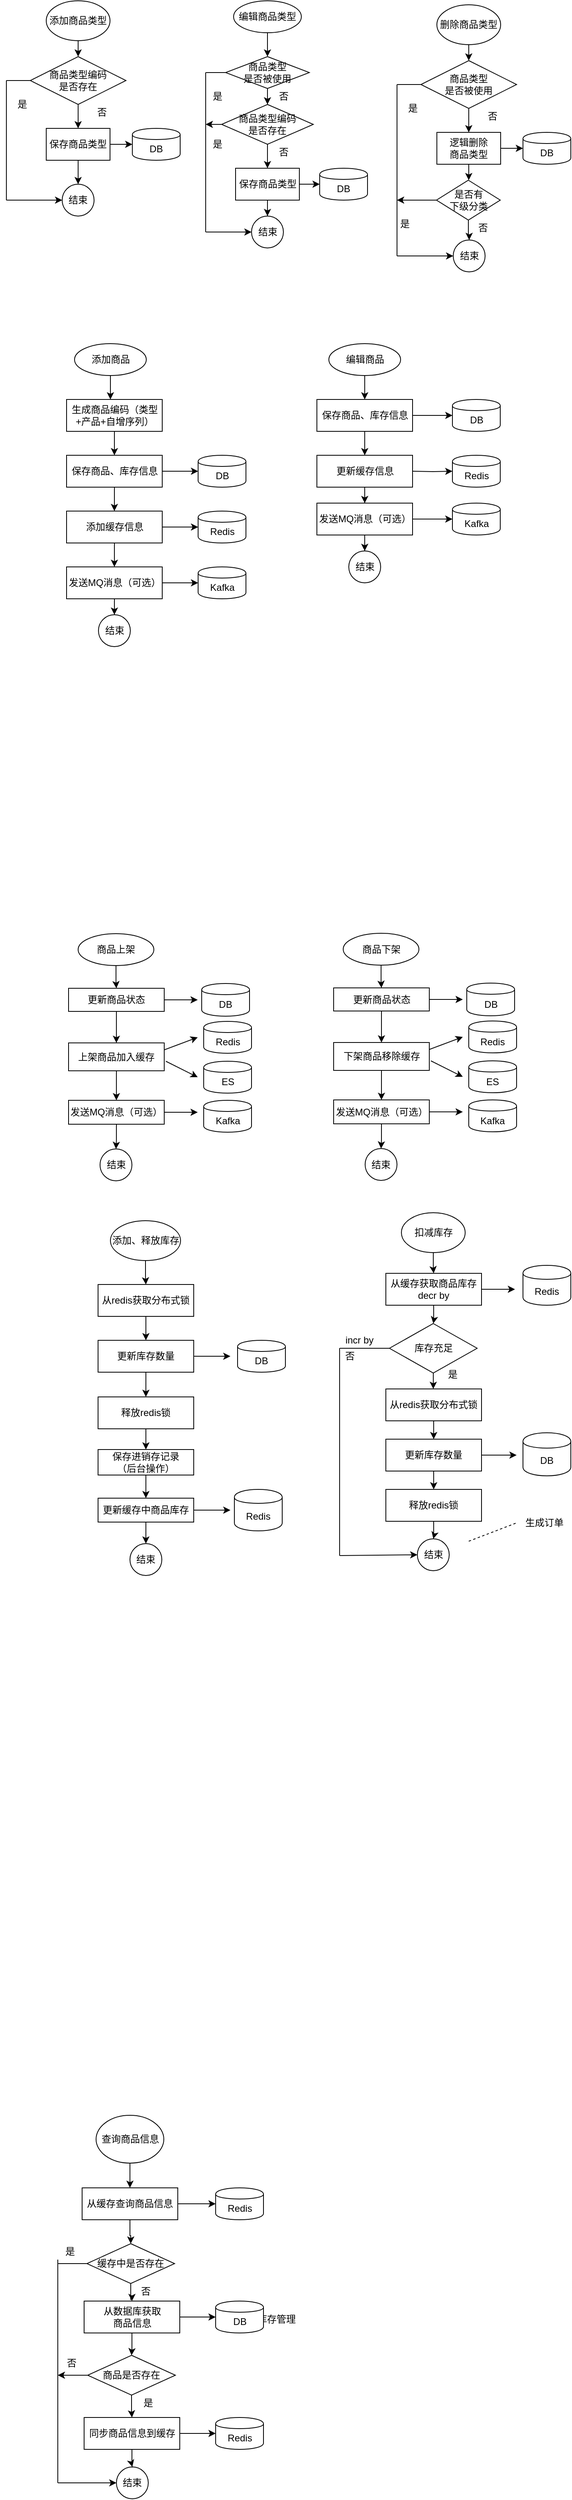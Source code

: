 <mxfile version="12.4.3" type="github" pages="1">
  <diagram id="3cYB_InZ-CpuRBHMG3al" name="Page-1">
    <mxGraphModel dx="1550" dy="787" grid="1" gridSize="10" guides="1" tooltips="1" connect="1" arrows="1" fold="1" page="1" pageScale="1" pageWidth="827" pageHeight="1169" math="0" shadow="0">
      <root>
        <mxCell id="0"/>
        <mxCell id="1" parent="0"/>
        <mxCell id="PQt3_hAn9UpPP6wbzQMd-11" style="edgeStyle=orthogonalEdgeStyle;rounded=0;orthogonalLoop=1;jettySize=auto;html=1;exitX=0.5;exitY=1;exitDx=0;exitDy=0;entryX=0.5;entryY=0;entryDx=0;entryDy=0;" parent="1" edge="1">
          <mxGeometry relative="1" as="geometry">
            <mxPoint x="150.5" y="500" as="sourcePoint"/>
            <mxPoint x="150.5" y="530" as="targetPoint"/>
          </mxGeometry>
        </mxCell>
        <mxCell id="PQt3_hAn9UpPP6wbzQMd-4" value="添加商品" style="ellipse;whiteSpace=wrap;html=1;" parent="1" vertex="1">
          <mxGeometry x="105.5" y="460" width="90" height="40" as="geometry"/>
        </mxCell>
        <mxCell id="PQt3_hAn9UpPP6wbzQMd-20" style="edgeStyle=orthogonalEdgeStyle;rounded=0;orthogonalLoop=1;jettySize=auto;html=1;entryX=0;entryY=0.5;entryDx=0;entryDy=0;" parent="1" source="PQt3_hAn9UpPP6wbzQMd-7" target="PQt3_hAn9UpPP6wbzQMd-18" edge="1">
          <mxGeometry relative="1" as="geometry"/>
        </mxCell>
        <mxCell id="PQt3_hAn9UpPP6wbzQMd-22" style="edgeStyle=orthogonalEdgeStyle;rounded=0;orthogonalLoop=1;jettySize=auto;html=1;entryX=0.5;entryY=0;entryDx=0;entryDy=0;" parent="1" source="PQt3_hAn9UpPP6wbzQMd-7" target="PQt3_hAn9UpPP6wbzQMd-8" edge="1">
          <mxGeometry relative="1" as="geometry"/>
        </mxCell>
        <mxCell id="PQt3_hAn9UpPP6wbzQMd-7" value="保存商品、库存信息" style="rounded=0;whiteSpace=wrap;html=1;" parent="1" vertex="1">
          <mxGeometry x="95.5" y="600" width="120" height="40" as="geometry"/>
        </mxCell>
        <mxCell id="PQt3_hAn9UpPP6wbzQMd-21" style="edgeStyle=orthogonalEdgeStyle;rounded=0;orthogonalLoop=1;jettySize=auto;html=1;entryX=0;entryY=0.5;entryDx=0;entryDy=0;" parent="1" source="PQt3_hAn9UpPP6wbzQMd-8" target="PQt3_hAn9UpPP6wbzQMd-19" edge="1">
          <mxGeometry relative="1" as="geometry"/>
        </mxCell>
        <mxCell id="PQt3_hAn9UpPP6wbzQMd-150" style="edgeStyle=orthogonalEdgeStyle;rounded=0;orthogonalLoop=1;jettySize=auto;html=1;entryX=0.5;entryY=0;entryDx=0;entryDy=0;" parent="1" source="PQt3_hAn9UpPP6wbzQMd-8" target="PQt3_hAn9UpPP6wbzQMd-147" edge="1">
          <mxGeometry relative="1" as="geometry"/>
        </mxCell>
        <mxCell id="PQt3_hAn9UpPP6wbzQMd-8" value="添加缓存信息" style="rounded=0;whiteSpace=wrap;html=1;" parent="1" vertex="1">
          <mxGeometry x="95.5" y="670" width="120" height="40" as="geometry"/>
        </mxCell>
        <mxCell id="PQt3_hAn9UpPP6wbzQMd-9" value="结束" style="ellipse;whiteSpace=wrap;html=1;aspect=fixed;" parent="1" vertex="1">
          <mxGeometry x="135.5" y="800" width="40" height="40" as="geometry"/>
        </mxCell>
        <mxCell id="PQt3_hAn9UpPP6wbzQMd-18" value="DB" style="shape=cylinder;whiteSpace=wrap;html=1;boundedLbl=1;backgroundOutline=1;" parent="1" vertex="1">
          <mxGeometry x="260.5" y="600" width="60" height="40" as="geometry"/>
        </mxCell>
        <mxCell id="PQt3_hAn9UpPP6wbzQMd-19" value="Redis" style="shape=cylinder;whiteSpace=wrap;html=1;boundedLbl=1;backgroundOutline=1;" parent="1" vertex="1">
          <mxGeometry x="260.5" y="670" width="60" height="40" as="geometry"/>
        </mxCell>
        <mxCell id="PQt3_hAn9UpPP6wbzQMd-38" style="edgeStyle=orthogonalEdgeStyle;rounded=0;orthogonalLoop=1;jettySize=auto;html=1;exitX=0.5;exitY=1;exitDx=0;exitDy=0;entryX=0.5;entryY=0;entryDx=0;entryDy=0;" parent="1" source="PQt3_hAn9UpPP6wbzQMd-24" target="PQt3_hAn9UpPP6wbzQMd-25" edge="1">
          <mxGeometry relative="1" as="geometry"/>
        </mxCell>
        <mxCell id="PQt3_hAn9UpPP6wbzQMd-24" value="添加商品类型" style="ellipse;whiteSpace=wrap;html=1;" parent="1" vertex="1">
          <mxGeometry x="70" y="30" width="80" height="50" as="geometry"/>
        </mxCell>
        <mxCell id="PQt3_hAn9UpPP6wbzQMd-39" style="edgeStyle=orthogonalEdgeStyle;rounded=0;orthogonalLoop=1;jettySize=auto;html=1;entryX=0.5;entryY=0;entryDx=0;entryDy=0;" parent="1" source="PQt3_hAn9UpPP6wbzQMd-25" target="PQt3_hAn9UpPP6wbzQMd-28" edge="1">
          <mxGeometry relative="1" as="geometry"/>
        </mxCell>
        <mxCell id="PQt3_hAn9UpPP6wbzQMd-25" value="商品类型编码&lt;br&gt;是否存在" style="rhombus;whiteSpace=wrap;html=1;" parent="1" vertex="1">
          <mxGeometry x="50" y="100" width="120" height="60" as="geometry"/>
        </mxCell>
        <mxCell id="PQt3_hAn9UpPP6wbzQMd-40" style="edgeStyle=orthogonalEdgeStyle;rounded=0;orthogonalLoop=1;jettySize=auto;html=1;entryX=0.5;entryY=0;entryDx=0;entryDy=0;" parent="1" source="PQt3_hAn9UpPP6wbzQMd-28" target="PQt3_hAn9UpPP6wbzQMd-30" edge="1">
          <mxGeometry relative="1" as="geometry"/>
        </mxCell>
        <mxCell id="PQt3_hAn9UpPP6wbzQMd-50" style="edgeStyle=orthogonalEdgeStyle;rounded=0;orthogonalLoop=1;jettySize=auto;html=1;entryX=0;entryY=0.5;entryDx=0;entryDy=0;" parent="1" source="PQt3_hAn9UpPP6wbzQMd-28" target="PQt3_hAn9UpPP6wbzQMd-29" edge="1">
          <mxGeometry relative="1" as="geometry"/>
        </mxCell>
        <mxCell id="PQt3_hAn9UpPP6wbzQMd-28" value="保存商品类型" style="rounded=0;whiteSpace=wrap;html=1;" parent="1" vertex="1">
          <mxGeometry x="70" y="190" width="80" height="40" as="geometry"/>
        </mxCell>
        <mxCell id="PQt3_hAn9UpPP6wbzQMd-29" value="DB" style="shape=cylinder;whiteSpace=wrap;html=1;boundedLbl=1;backgroundOutline=1;" parent="1" vertex="1">
          <mxGeometry x="178" y="190" width="60" height="40" as="geometry"/>
        </mxCell>
        <mxCell id="PQt3_hAn9UpPP6wbzQMd-30" value="结束" style="ellipse;whiteSpace=wrap;html=1;aspect=fixed;" parent="1" vertex="1">
          <mxGeometry x="90" y="260" width="40" height="40" as="geometry"/>
        </mxCell>
        <mxCell id="PQt3_hAn9UpPP6wbzQMd-58" style="edgeStyle=orthogonalEdgeStyle;rounded=0;orthogonalLoop=1;jettySize=auto;html=1;entryX=0.5;entryY=0;entryDx=0;entryDy=0;" parent="1" source="PQt3_hAn9UpPP6wbzQMd-31" target="PQt3_hAn9UpPP6wbzQMd-32" edge="1">
          <mxGeometry relative="1" as="geometry"/>
        </mxCell>
        <mxCell id="PQt3_hAn9UpPP6wbzQMd-31" value="编辑商品类型" style="ellipse;whiteSpace=wrap;html=1;" parent="1" vertex="1">
          <mxGeometry x="305" y="30" width="85" height="40" as="geometry"/>
        </mxCell>
        <mxCell id="PQt3_hAn9UpPP6wbzQMd-59" style="edgeStyle=orthogonalEdgeStyle;rounded=0;orthogonalLoop=1;jettySize=auto;html=1;" parent="1" source="PQt3_hAn9UpPP6wbzQMd-32" target="PQt3_hAn9UpPP6wbzQMd-51" edge="1">
          <mxGeometry relative="1" as="geometry"/>
        </mxCell>
        <mxCell id="PQt3_hAn9UpPP6wbzQMd-32" value="商品类型&lt;br&gt;是否被使用" style="rhombus;whiteSpace=wrap;html=1;" parent="1" vertex="1">
          <mxGeometry x="295" y="100" width="105" height="40" as="geometry"/>
        </mxCell>
        <mxCell id="PQt3_hAn9UpPP6wbzQMd-42" value="" style="endArrow=none;html=1;" parent="1" edge="1">
          <mxGeometry width="50" height="50" relative="1" as="geometry">
            <mxPoint x="20" y="130" as="sourcePoint"/>
            <mxPoint x="50" y="130" as="targetPoint"/>
          </mxGeometry>
        </mxCell>
        <mxCell id="PQt3_hAn9UpPP6wbzQMd-43" value="" style="endArrow=none;html=1;" parent="1" edge="1">
          <mxGeometry width="50" height="50" relative="1" as="geometry">
            <mxPoint x="20" y="280" as="sourcePoint"/>
            <mxPoint x="20" y="130" as="targetPoint"/>
          </mxGeometry>
        </mxCell>
        <mxCell id="PQt3_hAn9UpPP6wbzQMd-45" value="" style="endArrow=classic;html=1;entryX=0;entryY=0.5;entryDx=0;entryDy=0;" parent="1" target="PQt3_hAn9UpPP6wbzQMd-30" edge="1">
          <mxGeometry width="50" height="50" relative="1" as="geometry">
            <mxPoint x="20" y="280" as="sourcePoint"/>
            <mxPoint x="90" y="290" as="targetPoint"/>
          </mxGeometry>
        </mxCell>
        <mxCell id="PQt3_hAn9UpPP6wbzQMd-48" value="是" style="text;html=1;strokeColor=none;fillColor=none;align=center;verticalAlign=middle;whiteSpace=wrap;rounded=0;" parent="1" vertex="1">
          <mxGeometry x="20" y="150" width="40" height="20" as="geometry"/>
        </mxCell>
        <mxCell id="PQt3_hAn9UpPP6wbzQMd-49" value="否" style="text;html=1;strokeColor=none;fillColor=none;align=center;verticalAlign=middle;whiteSpace=wrap;rounded=0;" parent="1" vertex="1">
          <mxGeometry x="120" y="160" width="40" height="20" as="geometry"/>
        </mxCell>
        <mxCell id="PQt3_hAn9UpPP6wbzQMd-63" style="edgeStyle=orthogonalEdgeStyle;rounded=0;orthogonalLoop=1;jettySize=auto;html=1;entryX=0.5;entryY=0;entryDx=0;entryDy=0;" parent="1" source="PQt3_hAn9UpPP6wbzQMd-51" target="PQt3_hAn9UpPP6wbzQMd-54" edge="1">
          <mxGeometry relative="1" as="geometry"/>
        </mxCell>
        <mxCell id="PQt3_hAn9UpPP6wbzQMd-51" value="商品类型编码&lt;br&gt;是否存在" style="rhombus;whiteSpace=wrap;html=1;" parent="1" vertex="1">
          <mxGeometry x="290" y="160" width="115" height="50" as="geometry"/>
        </mxCell>
        <mxCell id="PQt3_hAn9UpPP6wbzQMd-64" style="edgeStyle=orthogonalEdgeStyle;rounded=0;orthogonalLoop=1;jettySize=auto;html=1;entryX=0;entryY=0.5;entryDx=0;entryDy=0;" parent="1" source="PQt3_hAn9UpPP6wbzQMd-54" target="PQt3_hAn9UpPP6wbzQMd-55" edge="1">
          <mxGeometry relative="1" as="geometry"/>
        </mxCell>
        <mxCell id="PQt3_hAn9UpPP6wbzQMd-65" style="edgeStyle=orthogonalEdgeStyle;rounded=0;orthogonalLoop=1;jettySize=auto;html=1;entryX=0.5;entryY=0;entryDx=0;entryDy=0;" parent="1" source="PQt3_hAn9UpPP6wbzQMd-54" target="PQt3_hAn9UpPP6wbzQMd-56" edge="1">
          <mxGeometry relative="1" as="geometry"/>
        </mxCell>
        <mxCell id="PQt3_hAn9UpPP6wbzQMd-54" value="保存商品类型" style="rounded=0;whiteSpace=wrap;html=1;" parent="1" vertex="1">
          <mxGeometry x="307.5" y="240" width="80" height="40" as="geometry"/>
        </mxCell>
        <mxCell id="PQt3_hAn9UpPP6wbzQMd-55" value="DB" style="shape=cylinder;whiteSpace=wrap;html=1;boundedLbl=1;backgroundOutline=1;" parent="1" vertex="1">
          <mxGeometry x="413" y="240" width="60" height="40" as="geometry"/>
        </mxCell>
        <mxCell id="PQt3_hAn9UpPP6wbzQMd-56" value="结束" style="ellipse;whiteSpace=wrap;html=1;aspect=fixed;" parent="1" vertex="1">
          <mxGeometry x="327.5" y="300" width="40" height="40" as="geometry"/>
        </mxCell>
        <mxCell id="PQt3_hAn9UpPP6wbzQMd-68" value="" style="endArrow=none;html=1;entryX=0;entryY=0.5;entryDx=0;entryDy=0;" parent="1" target="PQt3_hAn9UpPP6wbzQMd-32" edge="1">
          <mxGeometry width="50" height="50" relative="1" as="geometry">
            <mxPoint x="270" y="120" as="sourcePoint"/>
            <mxPoint x="300" y="110" as="targetPoint"/>
          </mxGeometry>
        </mxCell>
        <mxCell id="PQt3_hAn9UpPP6wbzQMd-69" value="" style="endArrow=none;html=1;" parent="1" edge="1">
          <mxGeometry width="50" height="50" relative="1" as="geometry">
            <mxPoint x="270" y="320" as="sourcePoint"/>
            <mxPoint x="270" y="120" as="targetPoint"/>
          </mxGeometry>
        </mxCell>
        <mxCell id="PQt3_hAn9UpPP6wbzQMd-70" value="" style="endArrow=classic;html=1;entryX=0;entryY=0.5;entryDx=0;entryDy=0;" parent="1" target="PQt3_hAn9UpPP6wbzQMd-56" edge="1">
          <mxGeometry width="50" height="50" relative="1" as="geometry">
            <mxPoint x="270" y="320" as="sourcePoint"/>
            <mxPoint x="300" y="350" as="targetPoint"/>
          </mxGeometry>
        </mxCell>
        <mxCell id="PQt3_hAn9UpPP6wbzQMd-71" value="是" style="text;html=1;strokeColor=none;fillColor=none;align=center;verticalAlign=middle;whiteSpace=wrap;rounded=0;" parent="1" vertex="1">
          <mxGeometry x="265" y="140" width="40" height="20" as="geometry"/>
        </mxCell>
        <mxCell id="PQt3_hAn9UpPP6wbzQMd-72" value="" style="endArrow=classic;html=1;exitX=0;exitY=0.5;exitDx=0;exitDy=0;" parent="1" source="PQt3_hAn9UpPP6wbzQMd-51" edge="1">
          <mxGeometry width="50" height="50" relative="1" as="geometry">
            <mxPoint x="210" y="340" as="sourcePoint"/>
            <mxPoint x="270" y="185" as="targetPoint"/>
          </mxGeometry>
        </mxCell>
        <mxCell id="PQt3_hAn9UpPP6wbzQMd-73" value="是" style="text;html=1;strokeColor=none;fillColor=none;align=center;verticalAlign=middle;whiteSpace=wrap;rounded=0;" parent="1" vertex="1">
          <mxGeometry x="265" y="200" width="40" height="20" as="geometry"/>
        </mxCell>
        <mxCell id="PQt3_hAn9UpPP6wbzQMd-74" value="否" style="text;html=1;strokeColor=none;fillColor=none;align=center;verticalAlign=middle;whiteSpace=wrap;rounded=0;" parent="1" vertex="1">
          <mxGeometry x="347.5" y="140" width="40" height="20" as="geometry"/>
        </mxCell>
        <mxCell id="PQt3_hAn9UpPP6wbzQMd-75" value="否" style="text;html=1;strokeColor=none;fillColor=none;align=center;verticalAlign=middle;whiteSpace=wrap;rounded=0;" parent="1" vertex="1">
          <mxGeometry x="347.5" y="210" width="40" height="20" as="geometry"/>
        </mxCell>
        <mxCell id="PQt3_hAn9UpPP6wbzQMd-76" style="edgeStyle=orthogonalEdgeStyle;rounded=0;orthogonalLoop=1;jettySize=auto;html=1;exitX=0.5;exitY=1;exitDx=0;exitDy=0;entryX=0.5;entryY=0;entryDx=0;entryDy=0;" parent="1" source="PQt3_hAn9UpPP6wbzQMd-77" target="PQt3_hAn9UpPP6wbzQMd-79" edge="1">
          <mxGeometry relative="1" as="geometry"/>
        </mxCell>
        <mxCell id="PQt3_hAn9UpPP6wbzQMd-77" value="删除商品类型" style="ellipse;whiteSpace=wrap;html=1;" parent="1" vertex="1">
          <mxGeometry x="560" y="35" width="80" height="50" as="geometry"/>
        </mxCell>
        <mxCell id="PQt3_hAn9UpPP6wbzQMd-78" style="edgeStyle=orthogonalEdgeStyle;rounded=0;orthogonalLoop=1;jettySize=auto;html=1;entryX=0.5;entryY=0;entryDx=0;entryDy=0;" parent="1" source="PQt3_hAn9UpPP6wbzQMd-79" target="PQt3_hAn9UpPP6wbzQMd-82" edge="1">
          <mxGeometry relative="1" as="geometry"/>
        </mxCell>
        <mxCell id="PQt3_hAn9UpPP6wbzQMd-79" value="商品类型&lt;br&gt;是否被使用" style="rhombus;whiteSpace=wrap;html=1;" parent="1" vertex="1">
          <mxGeometry x="540" y="105" width="120" height="60" as="geometry"/>
        </mxCell>
        <mxCell id="PQt3_hAn9UpPP6wbzQMd-81" style="edgeStyle=orthogonalEdgeStyle;rounded=0;orthogonalLoop=1;jettySize=auto;html=1;entryX=0;entryY=0.5;entryDx=0;entryDy=0;" parent="1" source="PQt3_hAn9UpPP6wbzQMd-82" target="PQt3_hAn9UpPP6wbzQMd-83" edge="1">
          <mxGeometry relative="1" as="geometry"/>
        </mxCell>
        <mxCell id="ieRYBS59yE_3dTGV9-qu-7" style="edgeStyle=orthogonalEdgeStyle;rounded=0;orthogonalLoop=1;jettySize=auto;html=1;entryX=0.5;entryY=0;entryDx=0;entryDy=0;" parent="1" source="PQt3_hAn9UpPP6wbzQMd-82" target="ieRYBS59yE_3dTGV9-qu-1" edge="1">
          <mxGeometry relative="1" as="geometry"/>
        </mxCell>
        <mxCell id="PQt3_hAn9UpPP6wbzQMd-82" value="逻辑删除&lt;br&gt;商品类型" style="rounded=0;whiteSpace=wrap;html=1;" parent="1" vertex="1">
          <mxGeometry x="560" y="195" width="80" height="40" as="geometry"/>
        </mxCell>
        <mxCell id="PQt3_hAn9UpPP6wbzQMd-83" value="DB" style="shape=cylinder;whiteSpace=wrap;html=1;boundedLbl=1;backgroundOutline=1;" parent="1" vertex="1">
          <mxGeometry x="668" y="195" width="60" height="40" as="geometry"/>
        </mxCell>
        <mxCell id="PQt3_hAn9UpPP6wbzQMd-84" value="结束" style="ellipse;whiteSpace=wrap;html=1;aspect=fixed;" parent="1" vertex="1">
          <mxGeometry x="580.5" y="330" width="40" height="40" as="geometry"/>
        </mxCell>
        <mxCell id="PQt3_hAn9UpPP6wbzQMd-85" value="" style="endArrow=none;html=1;" parent="1" edge="1">
          <mxGeometry width="50" height="50" relative="1" as="geometry">
            <mxPoint x="510" y="135" as="sourcePoint"/>
            <mxPoint x="540" y="135" as="targetPoint"/>
          </mxGeometry>
        </mxCell>
        <mxCell id="PQt3_hAn9UpPP6wbzQMd-86" value="" style="endArrow=none;html=1;" parent="1" edge="1">
          <mxGeometry width="50" height="50" relative="1" as="geometry">
            <mxPoint x="510" y="350" as="sourcePoint"/>
            <mxPoint x="510" y="135" as="targetPoint"/>
          </mxGeometry>
        </mxCell>
        <mxCell id="PQt3_hAn9UpPP6wbzQMd-87" value="" style="endArrow=classic;html=1;entryX=0;entryY=0.5;entryDx=0;entryDy=0;" parent="1" target="PQt3_hAn9UpPP6wbzQMd-84" edge="1">
          <mxGeometry width="50" height="50" relative="1" as="geometry">
            <mxPoint x="510" y="350" as="sourcePoint"/>
            <mxPoint x="580" y="295" as="targetPoint"/>
          </mxGeometry>
        </mxCell>
        <mxCell id="PQt3_hAn9UpPP6wbzQMd-88" value="是" style="text;html=1;strokeColor=none;fillColor=none;align=center;verticalAlign=middle;whiteSpace=wrap;rounded=0;" parent="1" vertex="1">
          <mxGeometry x="510" y="155" width="40" height="20" as="geometry"/>
        </mxCell>
        <mxCell id="PQt3_hAn9UpPP6wbzQMd-89" value="否" style="text;html=1;strokeColor=none;fillColor=none;align=center;verticalAlign=middle;whiteSpace=wrap;rounded=0;" parent="1" vertex="1">
          <mxGeometry x="610" y="165" width="40" height="20" as="geometry"/>
        </mxCell>
        <mxCell id="ieRYBS59yE_3dTGV9-qu-11" style="edgeStyle=orthogonalEdgeStyle;rounded=0;orthogonalLoop=1;jettySize=auto;html=1;entryX=0.5;entryY=0;entryDx=0;entryDy=0;" parent="1" source="PQt3_hAn9UpPP6wbzQMd-112" target="PQt3_hAn9UpPP6wbzQMd-132" edge="1">
          <mxGeometry relative="1" as="geometry"/>
        </mxCell>
        <mxCell id="PQt3_hAn9UpPP6wbzQMd-112" value="编辑商品" style="ellipse;whiteSpace=wrap;html=1;" parent="1" vertex="1">
          <mxGeometry x="424.5" y="460" width="90" height="40" as="geometry"/>
        </mxCell>
        <mxCell id="PQt3_hAn9UpPP6wbzQMd-121" style="edgeStyle=orthogonalEdgeStyle;rounded=0;orthogonalLoop=1;jettySize=auto;html=1;entryX=0;entryY=0.5;entryDx=0;entryDy=0;" parent="1" target="PQt3_hAn9UpPP6wbzQMd-126" edge="1">
          <mxGeometry relative="1" as="geometry">
            <mxPoint x="529.5" y="620" as="sourcePoint"/>
          </mxGeometry>
        </mxCell>
        <mxCell id="PQt3_hAn9UpPP6wbzQMd-124" value="结束" style="ellipse;whiteSpace=wrap;html=1;aspect=fixed;" parent="1" vertex="1">
          <mxGeometry x="449.5" y="720" width="40" height="40" as="geometry"/>
        </mxCell>
        <mxCell id="PQt3_hAn9UpPP6wbzQMd-125" value="DB" style="shape=cylinder;whiteSpace=wrap;html=1;boundedLbl=1;backgroundOutline=1;" parent="1" vertex="1">
          <mxGeometry x="579.5" y="530" width="60" height="40" as="geometry"/>
        </mxCell>
        <mxCell id="PQt3_hAn9UpPP6wbzQMd-126" value="Redis" style="shape=cylinder;whiteSpace=wrap;html=1;boundedLbl=1;backgroundOutline=1;" parent="1" vertex="1">
          <mxGeometry x="579.5" y="600" width="60" height="40" as="geometry"/>
        </mxCell>
        <mxCell id="PQt3_hAn9UpPP6wbzQMd-138" style="edgeStyle=orthogonalEdgeStyle;rounded=0;orthogonalLoop=1;jettySize=auto;html=1;entryX=0.5;entryY=0;entryDx=0;entryDy=0;" parent="1" source="PQt3_hAn9UpPP6wbzQMd-132" target="PQt3_hAn9UpPP6wbzQMd-133" edge="1">
          <mxGeometry relative="1" as="geometry"/>
        </mxCell>
        <mxCell id="PQt3_hAn9UpPP6wbzQMd-139" style="edgeStyle=orthogonalEdgeStyle;rounded=0;orthogonalLoop=1;jettySize=auto;html=1;entryX=0;entryY=0.5;entryDx=0;entryDy=0;" parent="1" source="PQt3_hAn9UpPP6wbzQMd-132" target="PQt3_hAn9UpPP6wbzQMd-125" edge="1">
          <mxGeometry relative="1" as="geometry"/>
        </mxCell>
        <mxCell id="PQt3_hAn9UpPP6wbzQMd-132" value="保存商品、库存信息" style="rounded=0;whiteSpace=wrap;html=1;" parent="1" vertex="1">
          <mxGeometry x="409.5" y="530" width="120" height="40" as="geometry"/>
        </mxCell>
        <mxCell id="PQt3_hAn9UpPP6wbzQMd-158" style="edgeStyle=orthogonalEdgeStyle;rounded=0;orthogonalLoop=1;jettySize=auto;html=1;entryX=0.5;entryY=0;entryDx=0;entryDy=0;" parent="1" source="PQt3_hAn9UpPP6wbzQMd-133" target="PQt3_hAn9UpPP6wbzQMd-155" edge="1">
          <mxGeometry relative="1" as="geometry"/>
        </mxCell>
        <mxCell id="PQt3_hAn9UpPP6wbzQMd-133" value="更新缓存信息" style="rounded=0;whiteSpace=wrap;html=1;" parent="1" vertex="1">
          <mxGeometry x="409.5" y="600" width="120" height="40" as="geometry"/>
        </mxCell>
        <mxCell id="PQt3_hAn9UpPP6wbzQMd-149" style="edgeStyle=orthogonalEdgeStyle;rounded=0;orthogonalLoop=1;jettySize=auto;html=1;exitX=1;exitY=0.5;exitDx=0;exitDy=0;entryX=0;entryY=0.5;entryDx=0;entryDy=0;" parent="1" source="PQt3_hAn9UpPP6wbzQMd-147" target="PQt3_hAn9UpPP6wbzQMd-148" edge="1">
          <mxGeometry relative="1" as="geometry"/>
        </mxCell>
        <mxCell id="PQt3_hAn9UpPP6wbzQMd-154" style="edgeStyle=orthogonalEdgeStyle;rounded=0;orthogonalLoop=1;jettySize=auto;html=1;entryX=0.5;entryY=0;entryDx=0;entryDy=0;" parent="1" source="PQt3_hAn9UpPP6wbzQMd-147" target="PQt3_hAn9UpPP6wbzQMd-9" edge="1">
          <mxGeometry relative="1" as="geometry"/>
        </mxCell>
        <mxCell id="PQt3_hAn9UpPP6wbzQMd-147" value="发送MQ消息（可选）" style="rounded=0;whiteSpace=wrap;html=1;" parent="1" vertex="1">
          <mxGeometry x="95.5" y="740" width="120" height="40" as="geometry"/>
        </mxCell>
        <mxCell id="PQt3_hAn9UpPP6wbzQMd-148" value="Kafka" style="shape=cylinder;whiteSpace=wrap;html=1;boundedLbl=1;backgroundOutline=1;" parent="1" vertex="1">
          <mxGeometry x="260.5" y="740" width="60" height="40" as="geometry"/>
        </mxCell>
        <mxCell id="PQt3_hAn9UpPP6wbzQMd-157" style="edgeStyle=orthogonalEdgeStyle;rounded=0;orthogonalLoop=1;jettySize=auto;html=1;entryX=0;entryY=0.5;entryDx=0;entryDy=0;" parent="1" source="PQt3_hAn9UpPP6wbzQMd-155" target="PQt3_hAn9UpPP6wbzQMd-156" edge="1">
          <mxGeometry relative="1" as="geometry"/>
        </mxCell>
        <mxCell id="PQt3_hAn9UpPP6wbzQMd-159" style="edgeStyle=orthogonalEdgeStyle;rounded=0;orthogonalLoop=1;jettySize=auto;html=1;entryX=0.5;entryY=0;entryDx=0;entryDy=0;" parent="1" source="PQt3_hAn9UpPP6wbzQMd-155" target="PQt3_hAn9UpPP6wbzQMd-124" edge="1">
          <mxGeometry relative="1" as="geometry"/>
        </mxCell>
        <mxCell id="PQt3_hAn9UpPP6wbzQMd-155" value="发送MQ消息（可选）" style="rounded=0;whiteSpace=wrap;html=1;" parent="1" vertex="1">
          <mxGeometry x="409.5" y="660" width="120" height="40" as="geometry"/>
        </mxCell>
        <mxCell id="PQt3_hAn9UpPP6wbzQMd-156" value="Kafka" style="shape=cylinder;whiteSpace=wrap;html=1;boundedLbl=1;backgroundOutline=1;" parent="1" vertex="1">
          <mxGeometry x="579.5" y="660" width="60" height="40" as="geometry"/>
        </mxCell>
        <mxCell id="ieRYBS59yE_3dTGV9-qu-15" style="edgeStyle=orthogonalEdgeStyle;rounded=0;orthogonalLoop=1;jettySize=auto;html=1;entryX=0.5;entryY=0;entryDx=0;entryDy=0;" parent="1" source="PQt3_hAn9UpPP6wbzQMd-161" target="ieRYBS59yE_3dTGV9-qu-12" edge="1">
          <mxGeometry relative="1" as="geometry"/>
        </mxCell>
        <mxCell id="PQt3_hAn9UpPP6wbzQMd-161" value="商品上架" style="ellipse;whiteSpace=wrap;html=1;" parent="1" vertex="1">
          <mxGeometry x="110" y="1200" width="95" height="40" as="geometry"/>
        </mxCell>
        <mxCell id="PQt3_hAn9UpPP6wbzQMd-165" value="DB" style="shape=cylinder;whiteSpace=wrap;html=1;boundedLbl=1;backgroundOutline=1;" parent="1" vertex="1">
          <mxGeometry x="265" y="1262.5" width="60" height="41" as="geometry"/>
        </mxCell>
        <mxCell id="PQt3_hAn9UpPP6wbzQMd-166" value="结束" style="ellipse;whiteSpace=wrap;html=1;aspect=fixed;" parent="1" vertex="1">
          <mxGeometry x="137.5" y="1470" width="40" height="40" as="geometry"/>
        </mxCell>
        <mxCell id="ieRYBS59yE_3dTGV9-qu-17" style="edgeStyle=orthogonalEdgeStyle;rounded=0;orthogonalLoop=1;jettySize=auto;html=1;entryX=0.5;entryY=0;entryDx=0;entryDy=0;" parent="1" source="PQt3_hAn9UpPP6wbzQMd-200" target="PQt3_hAn9UpPP6wbzQMd-201" edge="1">
          <mxGeometry relative="1" as="geometry"/>
        </mxCell>
        <mxCell id="PQt3_hAn9UpPP6wbzQMd-200" value="上架商品加入缓存" style="rounded=0;whiteSpace=wrap;html=1;" parent="1" vertex="1">
          <mxGeometry x="98" y="1337" width="120" height="35" as="geometry"/>
        </mxCell>
        <mxCell id="ieRYBS59yE_3dTGV9-qu-18" style="edgeStyle=orthogonalEdgeStyle;rounded=0;orthogonalLoop=1;jettySize=auto;html=1;entryX=0.5;entryY=0;entryDx=0;entryDy=0;" parent="1" source="PQt3_hAn9UpPP6wbzQMd-201" target="PQt3_hAn9UpPP6wbzQMd-166" edge="1">
          <mxGeometry relative="1" as="geometry"/>
        </mxCell>
        <mxCell id="ieRYBS59yE_3dTGV9-qu-20" style="edgeStyle=orthogonalEdgeStyle;rounded=0;orthogonalLoop=1;jettySize=auto;html=1;" parent="1" source="PQt3_hAn9UpPP6wbzQMd-201" edge="1">
          <mxGeometry relative="1" as="geometry">
            <mxPoint x="260" y="1424" as="targetPoint"/>
          </mxGeometry>
        </mxCell>
        <mxCell id="PQt3_hAn9UpPP6wbzQMd-201" value="发送MQ消息（可选）" style="rounded=0;whiteSpace=wrap;html=1;" parent="1" vertex="1">
          <mxGeometry x="98" y="1409" width="120" height="30" as="geometry"/>
        </mxCell>
        <mxCell id="PQt3_hAn9UpPP6wbzQMd-203" value="Redis" style="shape=cylinder;whiteSpace=wrap;html=1;boundedLbl=1;backgroundOutline=1;" parent="1" vertex="1">
          <mxGeometry x="267.5" y="1310" width="60" height="40" as="geometry"/>
        </mxCell>
        <mxCell id="PQt3_hAn9UpPP6wbzQMd-204" value="Kafka" style="shape=cylinder;whiteSpace=wrap;html=1;boundedLbl=1;backgroundOutline=1;" parent="1" vertex="1">
          <mxGeometry x="267.5" y="1409" width="60" height="40" as="geometry"/>
        </mxCell>
        <mxCell id="PQt3_hAn9UpPP6wbzQMd-279" style="edgeStyle=orthogonalEdgeStyle;rounded=0;orthogonalLoop=1;jettySize=auto;html=1;entryX=0.5;entryY=0;entryDx=0;entryDy=0;" parent="1" source="PQt3_hAn9UpPP6wbzQMd-273" target="PQt3_hAn9UpPP6wbzQMd-274" edge="1">
          <mxGeometry relative="1" as="geometry"/>
        </mxCell>
        <mxCell id="PQt3_hAn9UpPP6wbzQMd-273" value="添加、释放库存" style="ellipse;whiteSpace=wrap;html=1;" parent="1" vertex="1">
          <mxGeometry x="150.5" y="1560" width="88" height="50" as="geometry"/>
        </mxCell>
        <mxCell id="PQt3_hAn9UpPP6wbzQMd-280" style="edgeStyle=orthogonalEdgeStyle;rounded=0;orthogonalLoop=1;jettySize=auto;html=1;entryX=0.5;entryY=0;entryDx=0;entryDy=0;" parent="1" source="PQt3_hAn9UpPP6wbzQMd-274" target="PQt3_hAn9UpPP6wbzQMd-275" edge="1">
          <mxGeometry relative="1" as="geometry"/>
        </mxCell>
        <mxCell id="PQt3_hAn9UpPP6wbzQMd-274" value="从redis获取分布式锁" style="rounded=0;whiteSpace=wrap;html=1;" parent="1" vertex="1">
          <mxGeometry x="135" y="1640" width="120" height="40" as="geometry"/>
        </mxCell>
        <mxCell id="PQt3_hAn9UpPP6wbzQMd-293" style="edgeStyle=orthogonalEdgeStyle;rounded=0;orthogonalLoop=1;jettySize=auto;html=1;" parent="1" source="PQt3_hAn9UpPP6wbzQMd-275" edge="1">
          <mxGeometry relative="1" as="geometry">
            <mxPoint x="301" y="1730" as="targetPoint"/>
          </mxGeometry>
        </mxCell>
        <mxCell id="ieRYBS59yE_3dTGV9-qu-47" style="edgeStyle=orthogonalEdgeStyle;rounded=0;orthogonalLoop=1;jettySize=auto;html=1;entryX=0.5;entryY=0;entryDx=0;entryDy=0;" parent="1" source="PQt3_hAn9UpPP6wbzQMd-275" target="ieRYBS59yE_3dTGV9-qu-46" edge="1">
          <mxGeometry relative="1" as="geometry"/>
        </mxCell>
        <mxCell id="PQt3_hAn9UpPP6wbzQMd-275" value="更新库存数量" style="rounded=0;whiteSpace=wrap;html=1;" parent="1" vertex="1">
          <mxGeometry x="135" y="1710" width="120" height="40" as="geometry"/>
        </mxCell>
        <mxCell id="PQt3_hAn9UpPP6wbzQMd-283" style="edgeStyle=orthogonalEdgeStyle;rounded=0;orthogonalLoop=1;jettySize=auto;html=1;entryX=0.5;entryY=0;entryDx=0;entryDy=0;" parent="1" source="PQt3_hAn9UpPP6wbzQMd-277" target="PQt3_hAn9UpPP6wbzQMd-278" edge="1">
          <mxGeometry relative="1" as="geometry"/>
        </mxCell>
        <mxCell id="PQt3_hAn9UpPP6wbzQMd-294" style="edgeStyle=orthogonalEdgeStyle;rounded=0;orthogonalLoop=1;jettySize=auto;html=1;" parent="1" source="PQt3_hAn9UpPP6wbzQMd-277" edge="1">
          <mxGeometry relative="1" as="geometry">
            <mxPoint x="301" y="1923" as="targetPoint"/>
          </mxGeometry>
        </mxCell>
        <mxCell id="PQt3_hAn9UpPP6wbzQMd-277" value="更新缓存中商品库存" style="rounded=0;whiteSpace=wrap;html=1;" parent="1" vertex="1">
          <mxGeometry x="135" y="1908" width="120" height="30" as="geometry"/>
        </mxCell>
        <mxCell id="PQt3_hAn9UpPP6wbzQMd-278" value="结束" style="ellipse;whiteSpace=wrap;html=1;aspect=fixed;" parent="1" vertex="1">
          <mxGeometry x="175" y="1965" width="40" height="40" as="geometry"/>
        </mxCell>
        <mxCell id="PQt3_hAn9UpPP6wbzQMd-284" value="DB" style="shape=cylinder;whiteSpace=wrap;html=1;boundedLbl=1;backgroundOutline=1;" parent="1" vertex="1">
          <mxGeometry x="310" y="1710" width="60" height="40" as="geometry"/>
        </mxCell>
        <mxCell id="PQt3_hAn9UpPP6wbzQMd-285" value="Redis" style="shape=cylinder;whiteSpace=wrap;html=1;boundedLbl=1;backgroundOutline=1;" parent="1" vertex="1">
          <mxGeometry x="306" y="1897" width="60" height="52" as="geometry"/>
        </mxCell>
        <mxCell id="PQt3_hAn9UpPP6wbzQMd-305" style="edgeStyle=orthogonalEdgeStyle;rounded=0;orthogonalLoop=1;jettySize=auto;html=1;entryX=0.5;entryY=0;entryDx=0;entryDy=0;" parent="1" source="PQt3_hAn9UpPP6wbzQMd-295" target="PQt3_hAn9UpPP6wbzQMd-300" edge="1">
          <mxGeometry relative="1" as="geometry"/>
        </mxCell>
        <mxCell id="PQt3_hAn9UpPP6wbzQMd-295" value="扣减库存" style="ellipse;whiteSpace=wrap;html=1;" parent="1" vertex="1">
          <mxGeometry x="515.5" y="1550" width="80" height="50" as="geometry"/>
        </mxCell>
        <mxCell id="PQt3_hAn9UpPP6wbzQMd-299" style="edgeStyle=orthogonalEdgeStyle;rounded=0;orthogonalLoop=1;jettySize=auto;html=1;" parent="1" source="PQt3_hAn9UpPP6wbzQMd-297" target="PQt3_hAn9UpPP6wbzQMd-277" edge="1">
          <mxGeometry relative="1" as="geometry"/>
        </mxCell>
        <mxCell id="PQt3_hAn9UpPP6wbzQMd-297" value="保存进销存记录&lt;br&gt;（后台操作）" style="rounded=0;whiteSpace=wrap;html=1;" parent="1" vertex="1">
          <mxGeometry x="135" y="1847" width="120" height="32" as="geometry"/>
        </mxCell>
        <mxCell id="PQt3_hAn9UpPP6wbzQMd-306" style="edgeStyle=orthogonalEdgeStyle;rounded=0;orthogonalLoop=1;jettySize=auto;html=1;entryX=0.5;entryY=0;entryDx=0;entryDy=0;" parent="1" source="PQt3_hAn9UpPP6wbzQMd-300" target="PQt3_hAn9UpPP6wbzQMd-301" edge="1">
          <mxGeometry relative="1" as="geometry"/>
        </mxCell>
        <mxCell id="PQt3_hAn9UpPP6wbzQMd-331" style="edgeStyle=orthogonalEdgeStyle;rounded=0;orthogonalLoop=1;jettySize=auto;html=1;" parent="1" source="PQt3_hAn9UpPP6wbzQMd-300" edge="1">
          <mxGeometry relative="1" as="geometry">
            <mxPoint x="658" y="1646" as="targetPoint"/>
          </mxGeometry>
        </mxCell>
        <mxCell id="PQt3_hAn9UpPP6wbzQMd-300" value="从缓存获取商品库存&lt;br&gt;decr by" style="rounded=0;whiteSpace=wrap;html=1;" parent="1" vertex="1">
          <mxGeometry x="496" y="1626" width="120" height="40" as="geometry"/>
        </mxCell>
        <mxCell id="ieRYBS59yE_3dTGV9-qu-50" style="edgeStyle=orthogonalEdgeStyle;rounded=0;orthogonalLoop=1;jettySize=auto;html=1;entryX=0.5;entryY=0;entryDx=0;entryDy=0;" parent="1" source="PQt3_hAn9UpPP6wbzQMd-301" target="PQt3_hAn9UpPP6wbzQMd-303" edge="1">
          <mxGeometry relative="1" as="geometry"/>
        </mxCell>
        <mxCell id="PQt3_hAn9UpPP6wbzQMd-301" value="库存充足" style="rhombus;whiteSpace=wrap;html=1;" parent="1" vertex="1">
          <mxGeometry x="500.5" y="1689" width="110" height="62" as="geometry"/>
        </mxCell>
        <mxCell id="ieRYBS59yE_3dTGV9-qu-51" style="edgeStyle=orthogonalEdgeStyle;rounded=0;orthogonalLoop=1;jettySize=auto;html=1;entryX=0.5;entryY=0;entryDx=0;entryDy=0;" parent="1" source="PQt3_hAn9UpPP6wbzQMd-303" target="ieRYBS59yE_3dTGV9-qu-49" edge="1">
          <mxGeometry relative="1" as="geometry"/>
        </mxCell>
        <mxCell id="PQt3_hAn9UpPP6wbzQMd-303" value="从redis获取分布式锁" style="rounded=0;whiteSpace=wrap;html=1;" parent="1" vertex="1">
          <mxGeometry x="496" y="1771" width="120" height="40" as="geometry"/>
        </mxCell>
        <mxCell id="ieRYBS59yE_3dTGV9-qu-53" style="edgeStyle=orthogonalEdgeStyle;rounded=0;orthogonalLoop=1;jettySize=auto;html=1;entryX=0.5;entryY=0;entryDx=0;entryDy=0;" parent="1" source="PQt3_hAn9UpPP6wbzQMd-304" target="PQt3_hAn9UpPP6wbzQMd-311" edge="1">
          <mxGeometry relative="1" as="geometry"/>
        </mxCell>
        <mxCell id="PQt3_hAn9UpPP6wbzQMd-304" value="释放redis锁" style="rounded=0;whiteSpace=wrap;html=1;" parent="1" vertex="1">
          <mxGeometry x="496" y="1897" width="120" height="40" as="geometry"/>
        </mxCell>
        <mxCell id="PQt3_hAn9UpPP6wbzQMd-310" value="" style="endArrow=none;html=1;entryX=0;entryY=0.5;entryDx=0;entryDy=0;" parent="1" target="PQt3_hAn9UpPP6wbzQMd-301" edge="1">
          <mxGeometry width="50" height="50" relative="1" as="geometry">
            <mxPoint x="438" y="1720" as="sourcePoint"/>
            <mxPoint x="468" y="1700" as="targetPoint"/>
          </mxGeometry>
        </mxCell>
        <mxCell id="PQt3_hAn9UpPP6wbzQMd-311" value="结束" style="ellipse;whiteSpace=wrap;html=1;aspect=fixed;" parent="1" vertex="1">
          <mxGeometry x="535.5" y="1959" width="40" height="40" as="geometry"/>
        </mxCell>
        <mxCell id="PQt3_hAn9UpPP6wbzQMd-313" value="" style="endArrow=none;html=1;" parent="1" edge="1">
          <mxGeometry width="50" height="50" relative="1" as="geometry">
            <mxPoint x="438" y="1980" as="sourcePoint"/>
            <mxPoint x="438" y="1720" as="targetPoint"/>
          </mxGeometry>
        </mxCell>
        <mxCell id="PQt3_hAn9UpPP6wbzQMd-314" value="" style="endArrow=classic;html=1;entryX=0;entryY=0.5;entryDx=0;entryDy=0;" parent="1" target="PQt3_hAn9UpPP6wbzQMd-311" edge="1">
          <mxGeometry width="50" height="50" relative="1" as="geometry">
            <mxPoint x="438" y="1980" as="sourcePoint"/>
            <mxPoint x="498" y="2120" as="targetPoint"/>
          </mxGeometry>
        </mxCell>
        <mxCell id="PQt3_hAn9UpPP6wbzQMd-315" value="否" style="text;html=1;strokeColor=none;fillColor=none;align=center;verticalAlign=middle;whiteSpace=wrap;rounded=0;" parent="1" vertex="1">
          <mxGeometry x="431" y="1720" width="40" height="20" as="geometry"/>
        </mxCell>
        <mxCell id="PQt3_hAn9UpPP6wbzQMd-320" value="Redis" style="shape=cylinder;whiteSpace=wrap;html=1;boundedLbl=1;backgroundOutline=1;" parent="1" vertex="1">
          <mxGeometry x="668" y="1616" width="60" height="50" as="geometry"/>
        </mxCell>
        <mxCell id="PQt3_hAn9UpPP6wbzQMd-321" value="DB" style="shape=cylinder;whiteSpace=wrap;html=1;boundedLbl=1;backgroundOutline=1;" parent="1" vertex="1">
          <mxGeometry x="668" y="1826" width="60" height="54" as="geometry"/>
        </mxCell>
        <mxCell id="PQt3_hAn9UpPP6wbzQMd-333" value="生成订单" style="text;html=1;strokeColor=none;fillColor=none;align=center;verticalAlign=middle;whiteSpace=wrap;rounded=0;" parent="1" vertex="1">
          <mxGeometry x="670" y="1929" width="50" height="20" as="geometry"/>
        </mxCell>
        <mxCell id="PQt3_hAn9UpPP6wbzQMd-341" value="" style="endArrow=none;dashed=1;html=1;exitX=0.75;exitY=1;exitDx=0;exitDy=0;" parent="1" edge="1">
          <mxGeometry width="50" height="50" relative="1" as="geometry">
            <mxPoint x="600" y="1962" as="sourcePoint"/>
            <mxPoint x="660" y="1939" as="targetPoint"/>
          </mxGeometry>
        </mxCell>
        <mxCell id="PQt3_hAn9UpPP6wbzQMd-348" value="ES" style="shape=cylinder;whiteSpace=wrap;html=1;boundedLbl=1;backgroundOutline=1;" parent="1" vertex="1">
          <mxGeometry x="267.5" y="1360" width="60" height="40" as="geometry"/>
        </mxCell>
        <mxCell id="ieRYBS59yE_3dTGV9-qu-3" style="edgeStyle=orthogonalEdgeStyle;rounded=0;orthogonalLoop=1;jettySize=auto;html=1;entryX=0.5;entryY=0;entryDx=0;entryDy=0;" parent="1" source="ieRYBS59yE_3dTGV9-qu-1" target="PQt3_hAn9UpPP6wbzQMd-84" edge="1">
          <mxGeometry relative="1" as="geometry"/>
        </mxCell>
        <mxCell id="ieRYBS59yE_3dTGV9-qu-1" value="是否有&lt;br&gt;下级分类" style="rhombus;whiteSpace=wrap;html=1;" parent="1" vertex="1">
          <mxGeometry x="559.5" y="255" width="80" height="50" as="geometry"/>
        </mxCell>
        <mxCell id="ieRYBS59yE_3dTGV9-qu-4" value="" style="endArrow=classic;html=1;exitX=0;exitY=0.5;exitDx=0;exitDy=0;" parent="1" source="ieRYBS59yE_3dTGV9-qu-1" edge="1">
          <mxGeometry width="50" height="50" relative="1" as="geometry">
            <mxPoint x="530" y="350" as="sourcePoint"/>
            <mxPoint x="510" y="280" as="targetPoint"/>
          </mxGeometry>
        </mxCell>
        <mxCell id="ieRYBS59yE_3dTGV9-qu-5" value="是" style="text;html=1;strokeColor=none;fillColor=none;align=center;verticalAlign=middle;whiteSpace=wrap;rounded=0;" parent="1" vertex="1">
          <mxGeometry x="500" y="300" width="40" height="20" as="geometry"/>
        </mxCell>
        <mxCell id="ieRYBS59yE_3dTGV9-qu-6" value="否" style="text;html=1;strokeColor=none;fillColor=none;align=center;verticalAlign=middle;whiteSpace=wrap;rounded=0;" parent="1" vertex="1">
          <mxGeometry x="597.5" y="305" width="40" height="20" as="geometry"/>
        </mxCell>
        <mxCell id="ieRYBS59yE_3dTGV9-qu-10" style="edgeStyle=orthogonalEdgeStyle;rounded=0;orthogonalLoop=1;jettySize=auto;html=1;entryX=0.5;entryY=0;entryDx=0;entryDy=0;" parent="1" source="ieRYBS59yE_3dTGV9-qu-9" target="PQt3_hAn9UpPP6wbzQMd-7" edge="1">
          <mxGeometry relative="1" as="geometry"/>
        </mxCell>
        <mxCell id="ieRYBS59yE_3dTGV9-qu-9" value="生成商品编码（类型+产品+自增序列）" style="rounded=0;whiteSpace=wrap;html=1;" parent="1" vertex="1">
          <mxGeometry x="95.5" y="530" width="120" height="40" as="geometry"/>
        </mxCell>
        <mxCell id="ieRYBS59yE_3dTGV9-qu-16" style="edgeStyle=orthogonalEdgeStyle;rounded=0;orthogonalLoop=1;jettySize=auto;html=1;entryX=0.5;entryY=0;entryDx=0;entryDy=0;" parent="1" source="ieRYBS59yE_3dTGV9-qu-12" target="PQt3_hAn9UpPP6wbzQMd-200" edge="1">
          <mxGeometry relative="1" as="geometry"/>
        </mxCell>
        <mxCell id="ieRYBS59yE_3dTGV9-qu-19" style="edgeStyle=orthogonalEdgeStyle;rounded=0;orthogonalLoop=1;jettySize=auto;html=1;" parent="1" source="ieRYBS59yE_3dTGV9-qu-12" edge="1">
          <mxGeometry relative="1" as="geometry">
            <mxPoint x="260" y="1283" as="targetPoint"/>
          </mxGeometry>
        </mxCell>
        <mxCell id="ieRYBS59yE_3dTGV9-qu-12" value="更新商品状态" style="rounded=0;whiteSpace=wrap;html=1;" parent="1" vertex="1">
          <mxGeometry x="98" y="1268.5" width="120" height="29" as="geometry"/>
        </mxCell>
        <mxCell id="ieRYBS59yE_3dTGV9-qu-22" value="" style="endArrow=classic;html=1;exitX=1;exitY=0.25;exitDx=0;exitDy=0;" parent="1" source="PQt3_hAn9UpPP6wbzQMd-200" edge="1">
          <mxGeometry width="50" height="50" relative="1" as="geometry">
            <mxPoint x="20" y="1360" as="sourcePoint"/>
            <mxPoint x="260" y="1330" as="targetPoint"/>
          </mxGeometry>
        </mxCell>
        <mxCell id="ieRYBS59yE_3dTGV9-qu-24" value="" style="endArrow=classic;html=1;" parent="1" edge="1">
          <mxGeometry width="50" height="50" relative="1" as="geometry">
            <mxPoint x="220" y="1360" as="sourcePoint"/>
            <mxPoint x="260" y="1380" as="targetPoint"/>
          </mxGeometry>
        </mxCell>
        <mxCell id="ieRYBS59yE_3dTGV9-qu-28" style="edgeStyle=orthogonalEdgeStyle;rounded=0;orthogonalLoop=1;jettySize=auto;html=1;entryX=0.5;entryY=0;entryDx=0;entryDy=0;" parent="1" source="ieRYBS59yE_3dTGV9-qu-29" target="ieRYBS59yE_3dTGV9-qu-42" edge="1">
          <mxGeometry relative="1" as="geometry"/>
        </mxCell>
        <mxCell id="ieRYBS59yE_3dTGV9-qu-29" value="商品下架" style="ellipse;whiteSpace=wrap;html=1;" parent="1" vertex="1">
          <mxGeometry x="442.5" y="1199.5" width="95" height="40" as="geometry"/>
        </mxCell>
        <mxCell id="ieRYBS59yE_3dTGV9-qu-30" value="DB" style="shape=cylinder;whiteSpace=wrap;html=1;boundedLbl=1;backgroundOutline=1;" parent="1" vertex="1">
          <mxGeometry x="597.5" y="1262" width="60" height="41" as="geometry"/>
        </mxCell>
        <mxCell id="ieRYBS59yE_3dTGV9-qu-31" value="结束" style="ellipse;whiteSpace=wrap;html=1;aspect=fixed;" parent="1" vertex="1">
          <mxGeometry x="470" y="1469.5" width="40" height="40" as="geometry"/>
        </mxCell>
        <mxCell id="ieRYBS59yE_3dTGV9-qu-32" style="edgeStyle=orthogonalEdgeStyle;rounded=0;orthogonalLoop=1;jettySize=auto;html=1;entryX=0.5;entryY=0;entryDx=0;entryDy=0;" parent="1" source="ieRYBS59yE_3dTGV9-qu-33" target="ieRYBS59yE_3dTGV9-qu-36" edge="1">
          <mxGeometry relative="1" as="geometry"/>
        </mxCell>
        <mxCell id="ieRYBS59yE_3dTGV9-qu-33" value="下架商品移除缓存" style="rounded=0;whiteSpace=wrap;html=1;" parent="1" vertex="1">
          <mxGeometry x="430.5" y="1336.5" width="120" height="35" as="geometry"/>
        </mxCell>
        <mxCell id="ieRYBS59yE_3dTGV9-qu-34" style="edgeStyle=orthogonalEdgeStyle;rounded=0;orthogonalLoop=1;jettySize=auto;html=1;entryX=0.5;entryY=0;entryDx=0;entryDy=0;" parent="1" source="ieRYBS59yE_3dTGV9-qu-36" target="ieRYBS59yE_3dTGV9-qu-31" edge="1">
          <mxGeometry relative="1" as="geometry"/>
        </mxCell>
        <mxCell id="ieRYBS59yE_3dTGV9-qu-35" style="edgeStyle=orthogonalEdgeStyle;rounded=0;orthogonalLoop=1;jettySize=auto;html=1;" parent="1" source="ieRYBS59yE_3dTGV9-qu-36" edge="1">
          <mxGeometry relative="1" as="geometry">
            <mxPoint x="592.5" y="1423.5" as="targetPoint"/>
          </mxGeometry>
        </mxCell>
        <mxCell id="ieRYBS59yE_3dTGV9-qu-36" value="发送MQ消息（可选）" style="rounded=0;whiteSpace=wrap;html=1;" parent="1" vertex="1">
          <mxGeometry x="430.5" y="1408.5" width="120" height="30" as="geometry"/>
        </mxCell>
        <mxCell id="ieRYBS59yE_3dTGV9-qu-37" value="Redis" style="shape=cylinder;whiteSpace=wrap;html=1;boundedLbl=1;backgroundOutline=1;" parent="1" vertex="1">
          <mxGeometry x="600" y="1309.5" width="60" height="40" as="geometry"/>
        </mxCell>
        <mxCell id="ieRYBS59yE_3dTGV9-qu-38" value="Kafka" style="shape=cylinder;whiteSpace=wrap;html=1;boundedLbl=1;backgroundOutline=1;" parent="1" vertex="1">
          <mxGeometry x="600" y="1408.5" width="60" height="40" as="geometry"/>
        </mxCell>
        <mxCell id="ieRYBS59yE_3dTGV9-qu-39" value="ES" style="shape=cylinder;whiteSpace=wrap;html=1;boundedLbl=1;backgroundOutline=1;" parent="1" vertex="1">
          <mxGeometry x="600" y="1359.5" width="60" height="40" as="geometry"/>
        </mxCell>
        <mxCell id="ieRYBS59yE_3dTGV9-qu-40" style="edgeStyle=orthogonalEdgeStyle;rounded=0;orthogonalLoop=1;jettySize=auto;html=1;entryX=0.5;entryY=0;entryDx=0;entryDy=0;" parent="1" source="ieRYBS59yE_3dTGV9-qu-42" target="ieRYBS59yE_3dTGV9-qu-33" edge="1">
          <mxGeometry relative="1" as="geometry"/>
        </mxCell>
        <mxCell id="ieRYBS59yE_3dTGV9-qu-41" style="edgeStyle=orthogonalEdgeStyle;rounded=0;orthogonalLoop=1;jettySize=auto;html=1;" parent="1" source="ieRYBS59yE_3dTGV9-qu-42" edge="1">
          <mxGeometry relative="1" as="geometry">
            <mxPoint x="592.5" y="1282.5" as="targetPoint"/>
          </mxGeometry>
        </mxCell>
        <mxCell id="ieRYBS59yE_3dTGV9-qu-42" value="更新商品状态" style="rounded=0;whiteSpace=wrap;html=1;" parent="1" vertex="1">
          <mxGeometry x="430.5" y="1268" width="120" height="29" as="geometry"/>
        </mxCell>
        <mxCell id="ieRYBS59yE_3dTGV9-qu-43" value="" style="endArrow=classic;html=1;exitX=1;exitY=0.25;exitDx=0;exitDy=0;" parent="1" source="ieRYBS59yE_3dTGV9-qu-33" edge="1">
          <mxGeometry width="50" height="50" relative="1" as="geometry">
            <mxPoint x="352.5" y="1359.5" as="sourcePoint"/>
            <mxPoint x="592.5" y="1329.5" as="targetPoint"/>
          </mxGeometry>
        </mxCell>
        <mxCell id="ieRYBS59yE_3dTGV9-qu-44" value="" style="endArrow=classic;html=1;" parent="1" edge="1">
          <mxGeometry width="50" height="50" relative="1" as="geometry">
            <mxPoint x="552.5" y="1359.5" as="sourcePoint"/>
            <mxPoint x="592.5" y="1379.5" as="targetPoint"/>
          </mxGeometry>
        </mxCell>
        <mxCell id="ieRYBS59yE_3dTGV9-qu-48" style="edgeStyle=orthogonalEdgeStyle;rounded=0;orthogonalLoop=1;jettySize=auto;html=1;entryX=0.5;entryY=0;entryDx=0;entryDy=0;" parent="1" source="ieRYBS59yE_3dTGV9-qu-46" target="PQt3_hAn9UpPP6wbzQMd-297" edge="1">
          <mxGeometry relative="1" as="geometry"/>
        </mxCell>
        <mxCell id="ieRYBS59yE_3dTGV9-qu-46" value="释放redis锁" style="rounded=0;whiteSpace=wrap;html=1;" parent="1" vertex="1">
          <mxGeometry x="135" y="1781" width="120" height="40" as="geometry"/>
        </mxCell>
        <mxCell id="ieRYBS59yE_3dTGV9-qu-52" style="edgeStyle=orthogonalEdgeStyle;rounded=0;orthogonalLoop=1;jettySize=auto;html=1;entryX=0.5;entryY=0;entryDx=0;entryDy=0;" parent="1" source="ieRYBS59yE_3dTGV9-qu-49" target="PQt3_hAn9UpPP6wbzQMd-304" edge="1">
          <mxGeometry relative="1" as="geometry"/>
        </mxCell>
        <mxCell id="ieRYBS59yE_3dTGV9-qu-54" style="edgeStyle=orthogonalEdgeStyle;rounded=0;orthogonalLoop=1;jettySize=auto;html=1;" parent="1" source="ieRYBS59yE_3dTGV9-qu-49" edge="1">
          <mxGeometry relative="1" as="geometry">
            <mxPoint x="660" y="1854" as="targetPoint"/>
          </mxGeometry>
        </mxCell>
        <mxCell id="ieRYBS59yE_3dTGV9-qu-49" value="更新库存数量" style="rounded=0;whiteSpace=wrap;html=1;" parent="1" vertex="1">
          <mxGeometry x="496" y="1834" width="120" height="40" as="geometry"/>
        </mxCell>
        <mxCell id="ieRYBS59yE_3dTGV9-qu-55" value="incr by" style="text;html=1;strokeColor=none;fillColor=none;align=center;verticalAlign=middle;whiteSpace=wrap;rounded=0;" parent="1" vertex="1">
          <mxGeometry x="443" y="1700" width="40" height="20" as="geometry"/>
        </mxCell>
        <mxCell id="ieRYBS59yE_3dTGV9-qu-56" value="是" style="text;html=1;strokeColor=none;fillColor=none;align=center;verticalAlign=middle;whiteSpace=wrap;rounded=0;" parent="1" vertex="1">
          <mxGeometry x="560" y="1743" width="40" height="20" as="geometry"/>
        </mxCell>
        <mxCell id="q95MCb-WkaN9v9BjjJlW-59" value="" style="group" vertex="1" connectable="0" parent="1">
          <mxGeometry x="80" y="2682" width="323.5" height="481" as="geometry"/>
        </mxCell>
        <mxCell id="PQt3_hAn9UpPP6wbzQMd-342" value="库存管理" style="text;html=1;strokeColor=none;fillColor=none;align=center;verticalAlign=middle;whiteSpace=wrap;rounded=0;" parent="q95MCb-WkaN9v9BjjJlW-59" vertex="1">
          <mxGeometry x="233.5" y="231" width="90" height="50" as="geometry"/>
        </mxCell>
        <mxCell id="PQt3_hAn9UpPP6wbzQMd-347" value="查询商品信息" style="ellipse;whiteSpace=wrap;html=1;" parent="q95MCb-WkaN9v9BjjJlW-59" vertex="1">
          <mxGeometry x="52.5" width="85" height="60" as="geometry"/>
        </mxCell>
        <mxCell id="PQt3_hAn9UpPP6wbzQMd-349" value="从缓存查询商品信息" style="rounded=0;whiteSpace=wrap;html=1;" parent="q95MCb-WkaN9v9BjjJlW-59" vertex="1">
          <mxGeometry x="35" y="91" width="120" height="40" as="geometry"/>
        </mxCell>
        <mxCell id="PQt3_hAn9UpPP6wbzQMd-355" style="edgeStyle=orthogonalEdgeStyle;rounded=0;orthogonalLoop=1;jettySize=auto;html=1;entryX=0.5;entryY=0;entryDx=0;entryDy=0;" parent="q95MCb-WkaN9v9BjjJlW-59" source="PQt3_hAn9UpPP6wbzQMd-347" target="PQt3_hAn9UpPP6wbzQMd-349" edge="1">
          <mxGeometry relative="1" as="geometry"/>
        </mxCell>
        <mxCell id="PQt3_hAn9UpPP6wbzQMd-350" value="缓存中是否存在" style="rhombus;whiteSpace=wrap;html=1;" parent="q95MCb-WkaN9v9BjjJlW-59" vertex="1">
          <mxGeometry x="41" y="161" width="110" height="50" as="geometry"/>
        </mxCell>
        <mxCell id="PQt3_hAn9UpPP6wbzQMd-356" style="edgeStyle=orthogonalEdgeStyle;rounded=0;orthogonalLoop=1;jettySize=auto;html=1;entryX=0.5;entryY=0;entryDx=0;entryDy=0;" parent="q95MCb-WkaN9v9BjjJlW-59" source="PQt3_hAn9UpPP6wbzQMd-349" target="PQt3_hAn9UpPP6wbzQMd-350" edge="1">
          <mxGeometry relative="1" as="geometry"/>
        </mxCell>
        <mxCell id="PQt3_hAn9UpPP6wbzQMd-351" value="从数据库获取&lt;br&gt;商品信息" style="rounded=0;whiteSpace=wrap;html=1;" parent="q95MCb-WkaN9v9BjjJlW-59" vertex="1">
          <mxGeometry x="37.5" y="233" width="120" height="40" as="geometry"/>
        </mxCell>
        <mxCell id="PQt3_hAn9UpPP6wbzQMd-357" style="edgeStyle=orthogonalEdgeStyle;rounded=0;orthogonalLoop=1;jettySize=auto;html=1;entryX=0.5;entryY=0;entryDx=0;entryDy=0;" parent="q95MCb-WkaN9v9BjjJlW-59" source="PQt3_hAn9UpPP6wbzQMd-350" target="PQt3_hAn9UpPP6wbzQMd-351" edge="1">
          <mxGeometry relative="1" as="geometry"/>
        </mxCell>
        <mxCell id="PQt3_hAn9UpPP6wbzQMd-352" value="同步商品信息到缓存" style="rounded=0;whiteSpace=wrap;html=1;" parent="q95MCb-WkaN9v9BjjJlW-59" vertex="1">
          <mxGeometry x="37.5" y="379" width="120" height="40" as="geometry"/>
        </mxCell>
        <mxCell id="PQt3_hAn9UpPP6wbzQMd-359" style="edgeStyle=orthogonalEdgeStyle;rounded=0;orthogonalLoop=1;jettySize=auto;html=1;entryX=0.5;entryY=0;entryDx=0;entryDy=0;" parent="q95MCb-WkaN9v9BjjJlW-59" source="PQt3_hAn9UpPP6wbzQMd-353" target="PQt3_hAn9UpPP6wbzQMd-352" edge="1">
          <mxGeometry relative="1" as="geometry"/>
        </mxCell>
        <mxCell id="PQt3_hAn9UpPP6wbzQMd-353" value="商品是否存在" style="rhombus;whiteSpace=wrap;html=1;" parent="q95MCb-WkaN9v9BjjJlW-59" vertex="1">
          <mxGeometry x="42" y="301" width="110" height="50" as="geometry"/>
        </mxCell>
        <mxCell id="PQt3_hAn9UpPP6wbzQMd-358" style="edgeStyle=orthogonalEdgeStyle;rounded=0;orthogonalLoop=1;jettySize=auto;html=1;entryX=0.5;entryY=0;entryDx=0;entryDy=0;" parent="q95MCb-WkaN9v9BjjJlW-59" source="PQt3_hAn9UpPP6wbzQMd-351" target="PQt3_hAn9UpPP6wbzQMd-353" edge="1">
          <mxGeometry relative="1" as="geometry"/>
        </mxCell>
        <mxCell id="PQt3_hAn9UpPP6wbzQMd-354" value="结束" style="ellipse;whiteSpace=wrap;html=1;aspect=fixed;" parent="q95MCb-WkaN9v9BjjJlW-59" vertex="1">
          <mxGeometry x="78" y="441" width="40" height="40" as="geometry"/>
        </mxCell>
        <mxCell id="PQt3_hAn9UpPP6wbzQMd-360" style="edgeStyle=orthogonalEdgeStyle;rounded=0;orthogonalLoop=1;jettySize=auto;html=1;entryX=0.5;entryY=0;entryDx=0;entryDy=0;" parent="q95MCb-WkaN9v9BjjJlW-59" source="PQt3_hAn9UpPP6wbzQMd-352" target="PQt3_hAn9UpPP6wbzQMd-354" edge="1">
          <mxGeometry relative="1" as="geometry"/>
        </mxCell>
        <mxCell id="PQt3_hAn9UpPP6wbzQMd-361" value="Redis" style="shape=cylinder;whiteSpace=wrap;html=1;boundedLbl=1;backgroundOutline=1;" parent="q95MCb-WkaN9v9BjjJlW-59" vertex="1">
          <mxGeometry x="202.5" y="91" width="60" height="40" as="geometry"/>
        </mxCell>
        <mxCell id="PQt3_hAn9UpPP6wbzQMd-365" style="edgeStyle=orthogonalEdgeStyle;rounded=0;orthogonalLoop=1;jettySize=auto;html=1;entryX=0;entryY=0.5;entryDx=0;entryDy=0;" parent="q95MCb-WkaN9v9BjjJlW-59" source="PQt3_hAn9UpPP6wbzQMd-349" target="PQt3_hAn9UpPP6wbzQMd-361" edge="1">
          <mxGeometry relative="1" as="geometry"/>
        </mxCell>
        <mxCell id="PQt3_hAn9UpPP6wbzQMd-363" value="DB" style="shape=cylinder;whiteSpace=wrap;html=1;boundedLbl=1;backgroundOutline=1;" parent="q95MCb-WkaN9v9BjjJlW-59" vertex="1">
          <mxGeometry x="202.5" y="233" width="60" height="40" as="geometry"/>
        </mxCell>
        <mxCell id="PQt3_hAn9UpPP6wbzQMd-366" style="edgeStyle=orthogonalEdgeStyle;rounded=0;orthogonalLoop=1;jettySize=auto;html=1;entryX=0;entryY=0.5;entryDx=0;entryDy=0;" parent="q95MCb-WkaN9v9BjjJlW-59" source="PQt3_hAn9UpPP6wbzQMd-351" target="PQt3_hAn9UpPP6wbzQMd-363" edge="1">
          <mxGeometry relative="1" as="geometry"/>
        </mxCell>
        <mxCell id="PQt3_hAn9UpPP6wbzQMd-364" value="Redis" style="shape=cylinder;whiteSpace=wrap;html=1;boundedLbl=1;backgroundOutline=1;" parent="q95MCb-WkaN9v9BjjJlW-59" vertex="1">
          <mxGeometry x="202.5" y="379" width="60" height="40" as="geometry"/>
        </mxCell>
        <mxCell id="PQt3_hAn9UpPP6wbzQMd-367" style="edgeStyle=orthogonalEdgeStyle;rounded=0;orthogonalLoop=1;jettySize=auto;html=1;entryX=0;entryY=0.5;entryDx=0;entryDy=0;" parent="q95MCb-WkaN9v9BjjJlW-59" source="PQt3_hAn9UpPP6wbzQMd-352" target="PQt3_hAn9UpPP6wbzQMd-364" edge="1">
          <mxGeometry relative="1" as="geometry"/>
        </mxCell>
        <mxCell id="PQt3_hAn9UpPP6wbzQMd-368" value="" style="endArrow=none;html=1;entryX=0;entryY=0.5;entryDx=0;entryDy=0;" parent="q95MCb-WkaN9v9BjjJlW-59" target="PQt3_hAn9UpPP6wbzQMd-350" edge="1">
          <mxGeometry width="50" height="50" relative="1" as="geometry">
            <mxPoint x="4.5" y="186" as="sourcePoint"/>
            <mxPoint x="24.5" y="501" as="targetPoint"/>
          </mxGeometry>
        </mxCell>
        <mxCell id="PQt3_hAn9UpPP6wbzQMd-369" value="" style="endArrow=none;html=1;" parent="q95MCb-WkaN9v9BjjJlW-59" edge="1">
          <mxGeometry width="50" height="50" relative="1" as="geometry">
            <mxPoint x="4.5" y="461" as="sourcePoint"/>
            <mxPoint x="4.5" y="181" as="targetPoint"/>
          </mxGeometry>
        </mxCell>
        <mxCell id="PQt3_hAn9UpPP6wbzQMd-370" value="" style="endArrow=classic;html=1;entryX=0;entryY=0.5;entryDx=0;entryDy=0;" parent="q95MCb-WkaN9v9BjjJlW-59" target="PQt3_hAn9UpPP6wbzQMd-354" edge="1">
          <mxGeometry width="50" height="50" relative="1" as="geometry">
            <mxPoint x="4.5" y="461" as="sourcePoint"/>
            <mxPoint x="64.5" y="461" as="targetPoint"/>
          </mxGeometry>
        </mxCell>
        <mxCell id="PQt3_hAn9UpPP6wbzQMd-371" value="" style="endArrow=classic;html=1;exitX=0;exitY=0.5;exitDx=0;exitDy=0;" parent="q95MCb-WkaN9v9BjjJlW-59" source="PQt3_hAn9UpPP6wbzQMd-353" edge="1">
          <mxGeometry width="50" height="50" relative="1" as="geometry">
            <mxPoint x="14.5" y="341" as="sourcePoint"/>
            <mxPoint x="4.5" y="326" as="targetPoint"/>
          </mxGeometry>
        </mxCell>
        <mxCell id="PQt3_hAn9UpPP6wbzQMd-372" value="是" style="text;html=1;strokeColor=none;fillColor=none;align=center;verticalAlign=middle;whiteSpace=wrap;rounded=0;" parent="q95MCb-WkaN9v9BjjJlW-59" vertex="1">
          <mxGeometry y="161" width="40" height="20" as="geometry"/>
        </mxCell>
        <mxCell id="PQt3_hAn9UpPP6wbzQMd-373" value="是" style="text;html=1;strokeColor=none;fillColor=none;align=center;verticalAlign=middle;whiteSpace=wrap;rounded=0;" parent="q95MCb-WkaN9v9BjjJlW-59" vertex="1">
          <mxGeometry x="97.5" y="351" width="40" height="20" as="geometry"/>
        </mxCell>
        <mxCell id="PQt3_hAn9UpPP6wbzQMd-374" value="否" style="text;html=1;strokeColor=none;fillColor=none;align=center;verticalAlign=middle;whiteSpace=wrap;rounded=0;" parent="q95MCb-WkaN9v9BjjJlW-59" vertex="1">
          <mxGeometry x="2" y="301" width="40" height="20" as="geometry"/>
        </mxCell>
        <mxCell id="PQt3_hAn9UpPP6wbzQMd-375" value="否" style="text;html=1;strokeColor=none;fillColor=none;align=center;verticalAlign=middle;whiteSpace=wrap;rounded=0;" parent="q95MCb-WkaN9v9BjjJlW-59" vertex="1">
          <mxGeometry x="94.5" y="211" width="40" height="20" as="geometry"/>
        </mxCell>
      </root>
    </mxGraphModel>
  </diagram>
</mxfile>
